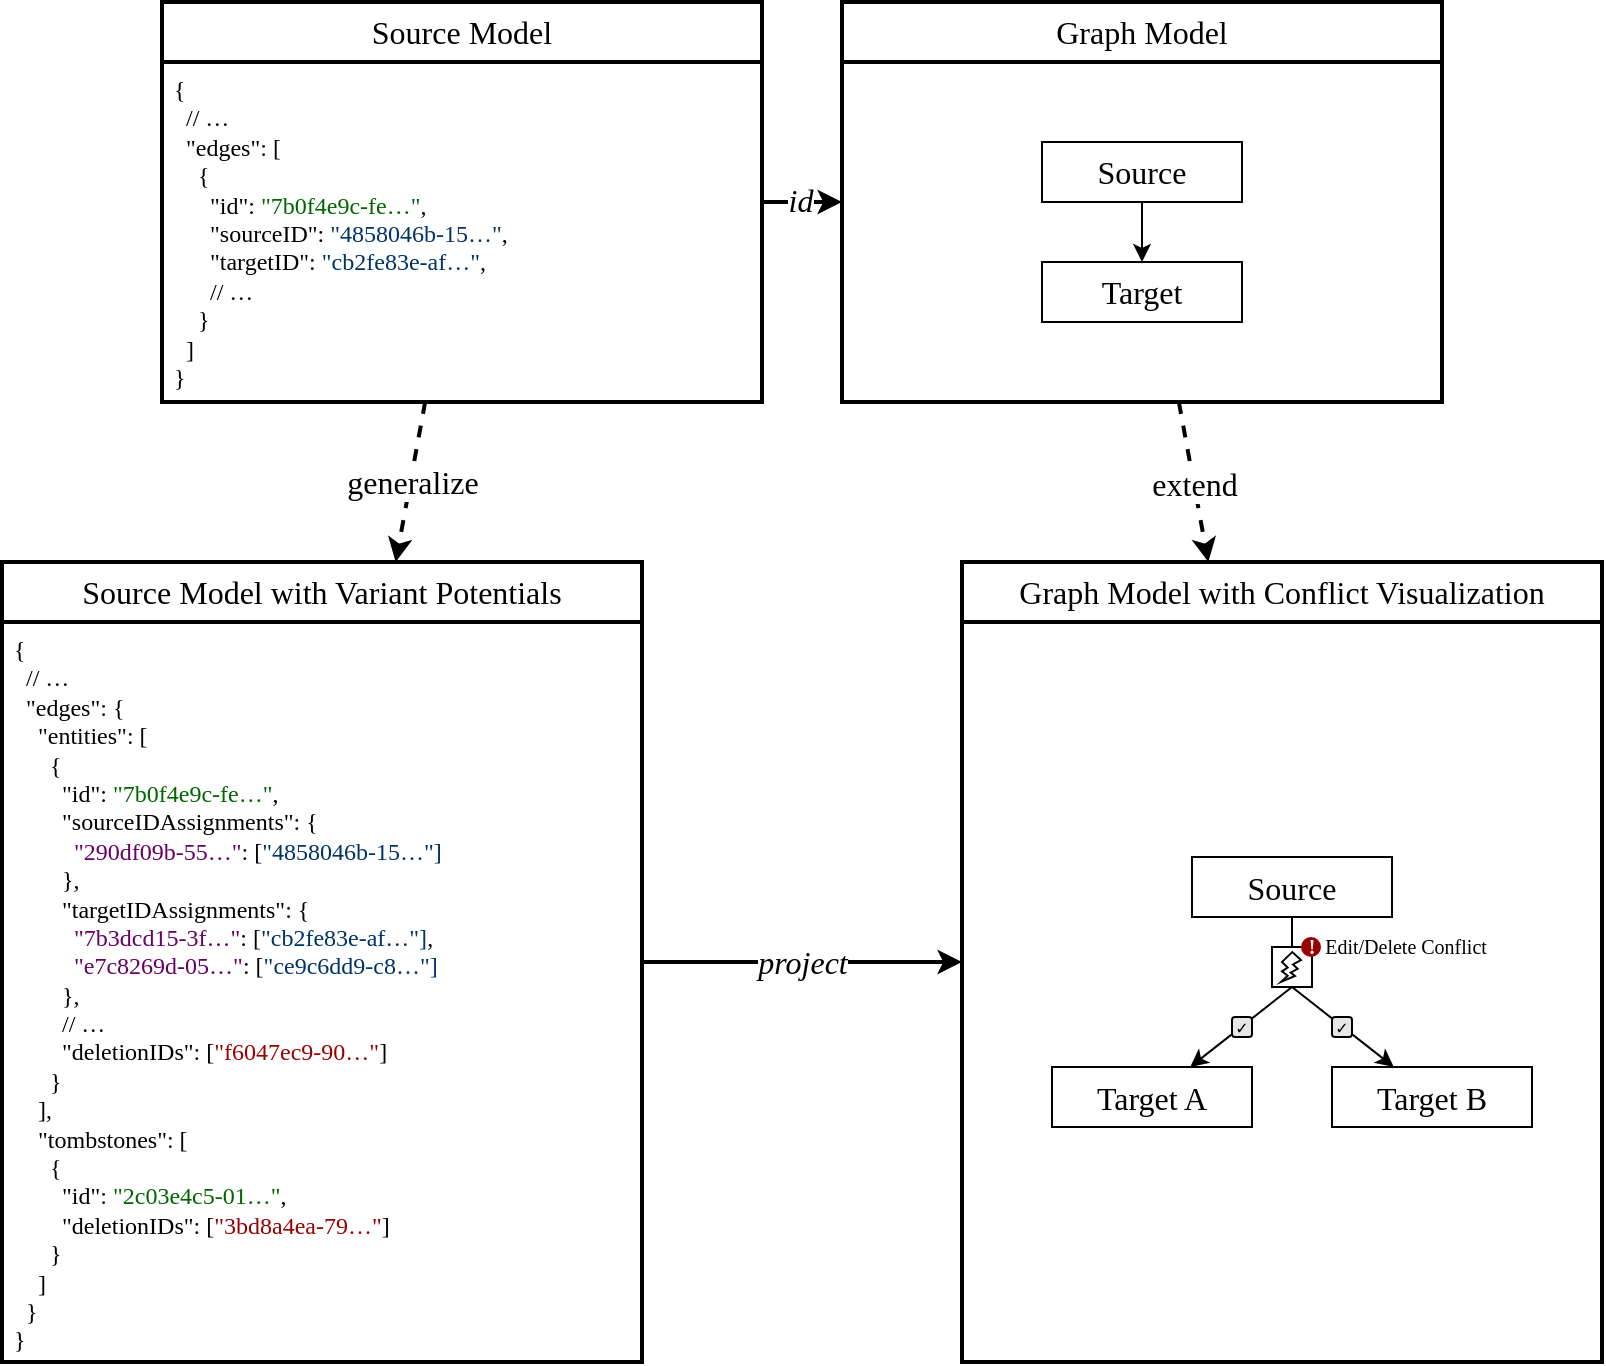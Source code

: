 <mxfile>
    <diagram id="vTopmT27BK8X7Rn-oSU2" name="Page-1">
        <mxGraphModel dx="911" dy="493" grid="1" gridSize="10" guides="1" tooltips="1" connect="1" arrows="1" fold="1" page="1" pageScale="1" pageWidth="819" pageHeight="700" math="0" shadow="0">
            <root>
                <mxCell id="0"/>
                <mxCell id="1" parent="0"/>
                <mxCell id="6" style="edgeStyle=none;html=1;fontSize=16;fontFamily=Fira;strokeWidth=2;" parent="1" source="2" target="3" edge="1">
                    <mxGeometry relative="1" as="geometry"/>
                </mxCell>
                <mxCell id="10" value="id" style="edgeLabel;html=1;align=center;verticalAlign=middle;resizable=0;points=[];fontStyle=2;fontSize=16;fontFamily=Fira;" parent="6" vertex="1" connectable="0">
                    <mxGeometry x="0.27" y="1" relative="1" as="geometry">
                        <mxPoint x="-7" as="offset"/>
                    </mxGeometry>
                </mxCell>
                <mxCell id="7" style="edgeStyle=none;html=1;dashed=1;fontSize=16;fontFamily=Fira;strokeWidth=2;" parent="1" source="2" target="4" edge="1">
                    <mxGeometry relative="1" as="geometry"/>
                </mxCell>
                <mxCell id="17" value="generalize" style="edgeLabel;html=1;align=center;verticalAlign=middle;resizable=0;points=[];fontSize=16;fontFamily=Fira;" parent="7" vertex="1" connectable="0">
                    <mxGeometry x="0.208" relative="1" as="geometry">
                        <mxPoint x="2" y="-8" as="offset"/>
                    </mxGeometry>
                </mxCell>
                <mxCell id="2" value="" style="rounded=0;whiteSpace=wrap;html=1;fontSize=16;fontFamily=Fira;strokeWidth=2;" parent="1" vertex="1">
                    <mxGeometry x="90" y="10" width="300" height="200" as="geometry"/>
                </mxCell>
                <mxCell id="9" style="edgeStyle=none;html=1;dashed=1;fontSize=16;fontFamily=Fira;strokeWidth=2;" parent="1" source="3" target="5" edge="1">
                    <mxGeometry relative="1" as="geometry"/>
                </mxCell>
                <mxCell id="18" value="extend" style="edgeLabel;html=1;align=center;verticalAlign=middle;resizable=0;points=[];fontSize=16;fontFamily=Fira;" parent="9" vertex="1" connectable="0">
                    <mxGeometry x="0.201" y="-1" relative="1" as="geometry">
                        <mxPoint x="-1" y="-8" as="offset"/>
                    </mxGeometry>
                </mxCell>
                <mxCell id="3" value="" style="rounded=0;whiteSpace=wrap;html=1;fontSize=16;fontFamily=Fira;strokeWidth=2;" parent="1" vertex="1">
                    <mxGeometry x="430" y="10" width="300" height="200" as="geometry"/>
                </mxCell>
                <mxCell id="8" style="edgeStyle=none;html=1;fontSize=16;fontFamily=Fira;strokeWidth=2;" parent="1" edge="1" target="5" source="4">
                    <mxGeometry relative="1" as="geometry">
                        <mxPoint x="330" y="500" as="sourcePoint"/>
                        <mxPoint x="490" y="500" as="targetPoint"/>
                    </mxGeometry>
                </mxCell>
                <mxCell id="11" value="project" style="edgeLabel;html=1;align=center;verticalAlign=middle;resizable=0;points=[];fontStyle=2;fontSize=16;fontFamily=Fira;" parent="8" vertex="1" connectable="0">
                    <mxGeometry x="0.187" relative="1" as="geometry">
                        <mxPoint x="-15" as="offset"/>
                    </mxGeometry>
                </mxCell>
                <mxCell id="4" value="" style="rounded=0;whiteSpace=wrap;html=1;fontSize=16;fontFamily=Fira;strokeWidth=2;" parent="1" vertex="1">
                    <mxGeometry x="10" y="290" width="320" height="400" as="geometry"/>
                </mxCell>
                <mxCell id="5" value="" style="rounded=0;whiteSpace=wrap;html=1;fontSize=16;fontFamily=Fira;strokeWidth=2;" parent="1" vertex="1">
                    <mxGeometry x="490" y="290" width="320" height="400" as="geometry"/>
                </mxCell>
                <mxCell id="12" value="Source Model" style="rounded=0;whiteSpace=wrap;html=1;fontSize=16;fontFamily=Fira;strokeWidth=2;" parent="1" vertex="1">
                    <mxGeometry x="90" y="10" width="300" height="30" as="geometry"/>
                </mxCell>
                <mxCell id="13" value="Graph Model" style="rounded=0;whiteSpace=wrap;html=1;fontSize=16;fontFamily=Fira;strokeWidth=2;" parent="1" vertex="1">
                    <mxGeometry x="430" y="10" width="300" height="30" as="geometry"/>
                </mxCell>
                <mxCell id="14" value="Source Model with Variant Potentials" style="rounded=0;whiteSpace=wrap;html=1;fontSize=16;fontFamily=Fira;strokeWidth=2;" parent="1" vertex="1">
                    <mxGeometry x="10" y="290" width="320" height="30" as="geometry"/>
                </mxCell>
                <mxCell id="15" value="Graph Model with Conflict Visualization" style="rounded=0;whiteSpace=wrap;html=1;fontSize=16;fontFamily=Fira;strokeWidth=2;" parent="1" vertex="1">
                    <mxGeometry x="490" y="290" width="320" height="30" as="geometry"/>
                </mxCell>
                <mxCell id="19" value="{&lt;br style=&quot;font-size: 12px;&quot;&gt;&amp;nbsp; // …&lt;br style=&quot;font-size: 12px;&quot;&gt;&amp;nbsp; &quot;edges&quot;: [&lt;br&gt;&amp;nbsp; &amp;nbsp; {&lt;br&gt;&amp;nbsp; &amp;nbsp; &amp;nbsp; &quot;id&quot;: &lt;font color=&quot;#006600&quot;&gt;&quot;7b0f4e9c-fe…&quot;&lt;/font&gt;,&lt;br&gt;&amp;nbsp; &amp;nbsp; &amp;nbsp; &quot;sourceID&quot;:&amp;nbsp;&lt;font color=&quot;#003366&quot;&gt;&quot;4858046b-15…&quot;&lt;/font&gt;,&lt;br&gt;&amp;nbsp; &amp;nbsp; &amp;nbsp; &quot;targetID&quot;: &lt;font color=&quot;#003366&quot;&gt;&quot;cb2fe83e-af…&quot;&lt;/font&gt;,&lt;br&gt;&amp;nbsp; &amp;nbsp; &amp;nbsp; // …&lt;br&gt;&amp;nbsp; &amp;nbsp; }&lt;br style=&quot;font-size: 12px;&quot;&gt;&amp;nbsp; ]&lt;br style=&quot;font-size: 12px;&quot;&gt;}" style="rounded=0;whiteSpace=wrap;html=1;fontFamily=Source Code Pro;fontSize=12;align=left;verticalAlign=top;strokeWidth=2;spacingLeft=4;" parent="1" vertex="1">
                    <mxGeometry x="90" y="40" width="300" height="170" as="geometry"/>
                </mxCell>
                <mxCell id="20" value="{&lt;br style=&quot;border-color: var(--border-color);&quot;&gt;&amp;nbsp; // …&lt;br style=&quot;border-color: var(--border-color);&quot;&gt;&amp;nbsp; &quot;edges&quot;: {&lt;br&gt;&amp;nbsp; &amp;nbsp; &quot;entities&quot;: [&lt;br style=&quot;border-color: var(--border-color);&quot;&gt;&amp;nbsp; &amp;nbsp; &amp;nbsp; {&lt;br&gt;&amp;nbsp; &amp;nbsp; &amp;nbsp; &amp;nbsp; &quot;id&quot;:&amp;nbsp;&lt;font style=&quot;border-color: var(--border-color);&quot; color=&quot;#006600&quot;&gt;&quot;7b0f4e9c-fe…&quot;&lt;/font&gt;,&lt;br style=&quot;border-color: var(--border-color);&quot;&gt;&amp;nbsp; &amp;nbsp; &amp;nbsp; &amp;nbsp; &quot;sourceIDAssignments&quot;: {&lt;br&gt;&amp;nbsp; &amp;nbsp; &amp;nbsp; &amp;nbsp; &amp;nbsp;&amp;nbsp;&lt;font color=&quot;#660066&quot;&gt;&quot;290df09b-55…&quot;&lt;/font&gt;: [&lt;font color=&quot;#003366&quot;&gt;&quot;4858046b-15…&quot;]&lt;/font&gt;&lt;br&gt;&amp;nbsp; &amp;nbsp; &amp;nbsp; &amp;nbsp; },&lt;br style=&quot;border-color: var(--border-color);&quot;&gt;&amp;nbsp; &amp;nbsp; &amp;nbsp; &amp;nbsp; &quot;targetIDAssignments&quot;: {&lt;br style=&quot;border-color: var(--border-color);&quot;&gt;&amp;nbsp; &amp;nbsp; &amp;nbsp; &amp;nbsp; &amp;nbsp;&amp;nbsp;&lt;font color=&quot;#660066&quot;&gt;&quot;7b3dcd15-3f…&quot;&lt;/font&gt;: [&lt;font color=&quot;#003366&quot;&gt;&quot;cb2fe83e-af…&quot;]&lt;/font&gt;,&lt;br style=&quot;border-color: var(--border-color);&quot;&gt;&amp;nbsp; &amp;nbsp; &amp;nbsp; &amp;nbsp; &amp;nbsp;&amp;nbsp;&lt;font color=&quot;#660066&quot;&gt;&quot;e7c8269d-05…&quot;&lt;/font&gt;: [&lt;font color=&quot;#003366&quot;&gt;&quot;ce9c6dd9-c8…&quot;]&lt;/font&gt;&lt;br&gt;&amp;nbsp; &amp;nbsp; &amp;nbsp; &amp;nbsp; },&lt;br style=&quot;border-color: var(--border-color);&quot;&gt;&amp;nbsp; &amp;nbsp; &amp;nbsp; &amp;nbsp; // …&lt;br&gt;&amp;nbsp; &amp;nbsp; &amp;nbsp; &amp;nbsp; &quot;deletionIDs&quot;: [&lt;font color=&quot;#990000&quot;&gt;&quot;f6047ec9-90…&quot;&lt;/font&gt;]&lt;br style=&quot;border-color: var(--border-color);&quot;&gt;&amp;nbsp; &amp;nbsp; &amp;nbsp; }&lt;br style=&quot;border-color: var(--border-color);&quot;&gt;&amp;nbsp; &amp;nbsp; ],&lt;br&gt;&amp;nbsp; &amp;nbsp; &quot;tombstones&quot;: [&lt;br&gt;&amp;nbsp; &amp;nbsp; &amp;nbsp; {&lt;br style=&quot;border-color: var(--border-color);&quot;&gt;&amp;nbsp; &amp;nbsp; &amp;nbsp; &amp;nbsp; &quot;id&quot;:&amp;nbsp;&lt;font style=&quot;border-color: var(--border-color);&quot; color=&quot;#006600&quot;&gt;&quot;2c03e4c5-01…&quot;&lt;/font&gt;,&lt;br style=&quot;border-color: var(--border-color);&quot;&gt;&amp;nbsp; &amp;nbsp; &amp;nbsp; &amp;nbsp; &quot;deletionIDs&quot;: [&lt;font style=&quot;border-color: var(--border-color);&quot; color=&quot;#990000&quot;&gt;&quot;3bd8a4ea-79…&quot;&lt;/font&gt;]&lt;br style=&quot;border-color: var(--border-color);&quot;&gt;&amp;nbsp; &amp;nbsp; &amp;nbsp; }&lt;br&gt;&amp;nbsp; &amp;nbsp; ]&lt;br&gt;&amp;nbsp; }&lt;br&gt;}" style="rounded=0;whiteSpace=wrap;html=1;fontFamily=Source Code Pro;fontSize=12;align=left;verticalAlign=top;strokeWidth=2;spacingLeft=4;" parent="1" vertex="1">
                    <mxGeometry x="10" y="320" width="320" height="370" as="geometry"/>
                </mxCell>
                <mxCell id="42" value="" style="rounded=0;whiteSpace=wrap;html=1;fontFamily=Source Code Pro;fontSize=12;fontColor=#003366;strokeWidth=2;" parent="1" vertex="1">
                    <mxGeometry x="430" y="40" width="300" height="170" as="geometry"/>
                </mxCell>
                <mxCell id="32" value="&lt;span style=&quot;font-size: 16px;&quot;&gt;Source&lt;/span&gt;" style="rounded=0;whiteSpace=wrap;html=1;fontSize=16;fontFamily=Fira;" parent="1" vertex="1">
                    <mxGeometry x="530" y="80" width="100" height="30" as="geometry"/>
                </mxCell>
                <mxCell id="33" value="&lt;span style=&quot;font-size: 16px;&quot;&gt;Target&lt;/span&gt;" style="rounded=0;whiteSpace=wrap;html=1;fontSize=16;fontFamily=Fira;" parent="1" vertex="1">
                    <mxGeometry x="530" y="140" width="100" height="30" as="geometry"/>
                </mxCell>
                <mxCell id="37" value="" style="endArrow=classic;html=1;fontSize=16;fontFamily=Fira;" parent="1" source="32" target="33" edge="1">
                    <mxGeometry width="50" height="50" relative="1" as="geometry">
                        <mxPoint x="680" y="100" as="sourcePoint"/>
                        <mxPoint x="750" y="75" as="targetPoint"/>
                    </mxGeometry>
                </mxCell>
                <mxCell id="43" value="" style="rounded=0;whiteSpace=wrap;html=1;fontFamily=Source Code Pro;fontSize=12;fontColor=#003366;strokeWidth=2;" parent="1" vertex="1">
                    <mxGeometry x="490" y="320" width="320" height="370" as="geometry"/>
                </mxCell>
                <mxCell id="21" value="&lt;span style=&quot;font-size: 16px;&quot;&gt;Source&lt;/span&gt;" style="rounded=0;whiteSpace=wrap;html=1;fontSize=16;fontFamily=Fira;" parent="1" vertex="1">
                    <mxGeometry x="605" y="437.5" width="100" height="30" as="geometry"/>
                </mxCell>
                <mxCell id="22" value="&lt;span style=&quot;font-size: 16px;&quot;&gt;Target A&lt;/span&gt;" style="rounded=0;whiteSpace=wrap;html=1;fontSize=16;fontFamily=Fira;" parent="1" vertex="1">
                    <mxGeometry x="535" y="542.5" width="100" height="30" as="geometry"/>
                </mxCell>
                <mxCell id="23" value="&lt;span style=&quot;font-size: 16px;&quot;&gt;Target B&lt;/span&gt;" style="rounded=0;whiteSpace=wrap;html=1;fontSize=16;fontFamily=Fira;" parent="1" vertex="1">
                    <mxGeometry x="675" y="542.5" width="100" height="30" as="geometry"/>
                </mxCell>
                <mxCell id="24" value="" style="endArrow=none;html=1;fontSize=16;fontFamily=Fira;" parent="1" source="21" target="29" edge="1">
                    <mxGeometry width="50" height="50" relative="1" as="geometry">
                        <mxPoint x="775" y="417.5" as="sourcePoint"/>
                        <mxPoint x="700" y="532.5" as="targetPoint"/>
                    </mxGeometry>
                </mxCell>
                <mxCell id="25" value="" style="endArrow=classic;html=1;fontSize=16;fontFamily=Fira;exitX=0.5;exitY=1;exitDx=0;exitDy=0;" parent="1" source="29" target="23" edge="1">
                    <mxGeometry width="50" height="50" relative="1" as="geometry">
                        <mxPoint x="753" y="407.5" as="sourcePoint"/>
                        <mxPoint x="800" y="357.5" as="targetPoint"/>
                    </mxGeometry>
                </mxCell>
                <mxCell id="26" value="" style="endArrow=classic;html=1;fontSize=16;fontFamily=Fira;exitX=0.5;exitY=1;exitDx=0;exitDy=0;" parent="1" source="29" target="22" edge="1">
                    <mxGeometry width="50" height="50" relative="1" as="geometry">
                        <mxPoint x="753.0" y="407.5" as="sourcePoint"/>
                        <mxPoint x="820" y="407.5" as="targetPoint"/>
                    </mxGeometry>
                </mxCell>
                <mxCell id="27" value="✓" style="rounded=1;whiteSpace=wrap;html=1;fontSize=8;fillColor=#E6E6E6;" parent="1" vertex="1">
                    <mxGeometry x="675" y="517.5" width="10" height="10" as="geometry"/>
                </mxCell>
                <mxCell id="28" value="✓" style="rounded=1;whiteSpace=wrap;html=1;fontSize=8;fillColor=#E6E6E6;" parent="1" vertex="1">
                    <mxGeometry x="625" y="517.5" width="10" height="10" as="geometry"/>
                </mxCell>
                <mxCell id="29" value="" style="rounded=0;whiteSpace=wrap;html=1;fontSize=16;fontFamily=Fira;" parent="1" vertex="1">
                    <mxGeometry x="645" y="482.5" width="20" height="20" as="geometry"/>
                </mxCell>
                <mxCell id="30" value="" style="verticalLabelPosition=bottom;verticalAlign=top;html=1;shape=mxgraph.basic.flash;fontSize=16;fontFamily=Fira;" parent="1" vertex="1">
                    <mxGeometry x="649.5" y="485" width="10" height="15" as="geometry"/>
                </mxCell>
                <mxCell id="44" value="!" style="ellipse;whiteSpace=wrap;html=1;aspect=fixed;fillColor=#990000;strokeColor=none;fontFamily=Fira;fontColor=#FFFFFF;fontSize=10;verticalAlign=middle;spacingTop=-1;spacingLeft=0;spacingRight=0;fontStyle=1" vertex="1" parent="1">
                    <mxGeometry x="659.5" y="477.5" width="10" height="10" as="geometry"/>
                </mxCell>
                <mxCell id="45" value="Edit/Delete Conflict" style="text;html=1;strokeColor=none;fillColor=none;align=center;verticalAlign=middle;whiteSpace=wrap;rounded=0;fontFamily=Fira;fontSize=10;fontColor=#000000;spacingTop=-1;" vertex="1" parent="1">
                    <mxGeometry x="667" y="477.5" width="90" height="10" as="geometry"/>
                </mxCell>
            </root>
        </mxGraphModel>
    </diagram>
</mxfile>
